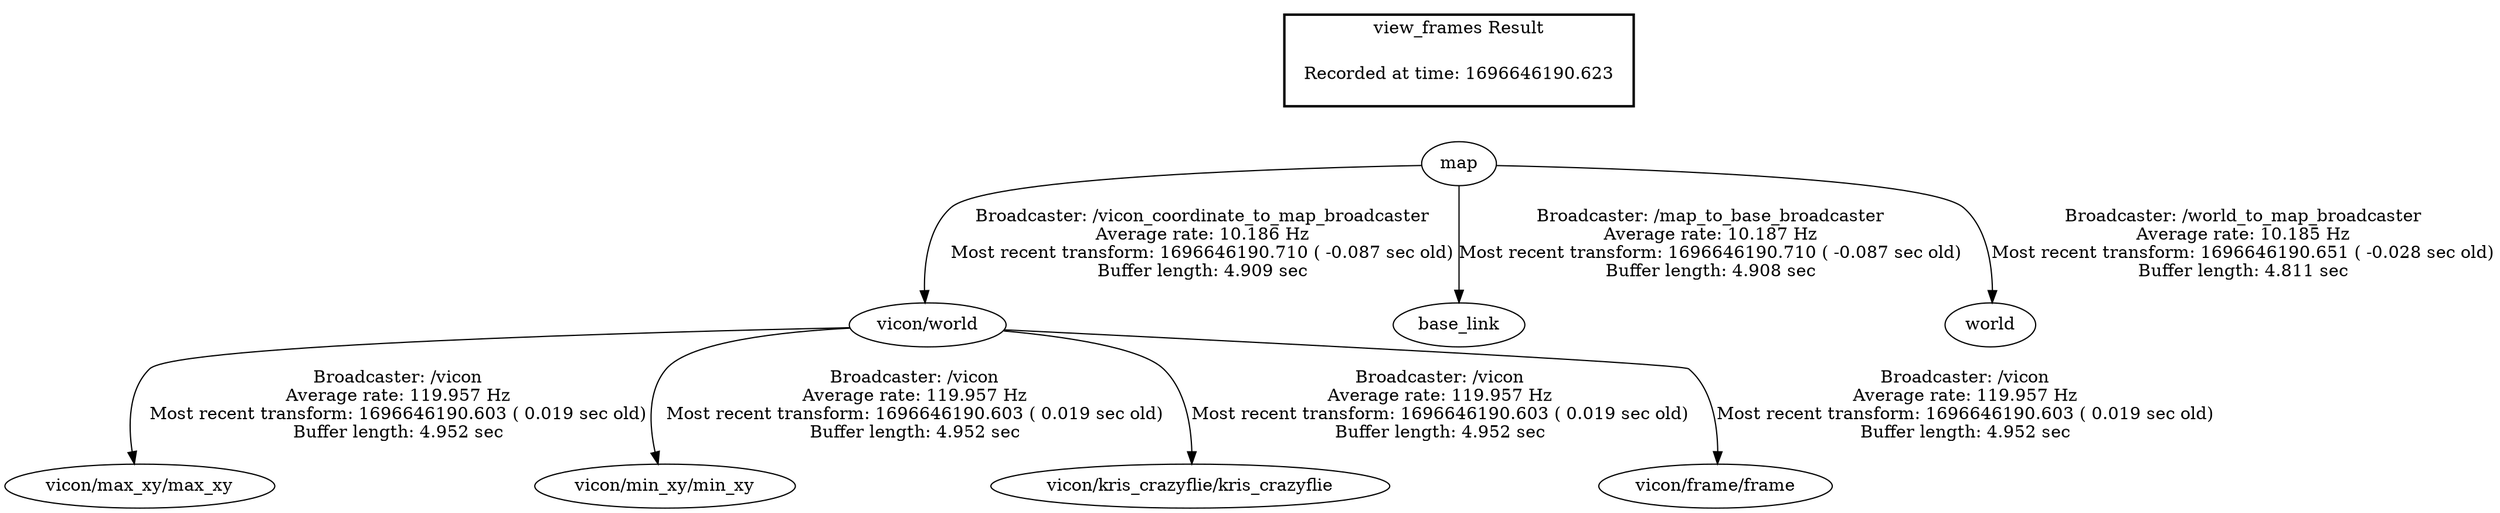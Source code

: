 digraph G {
"vicon/world" -> "vicon/max_xy/max_xy"[label="Broadcaster: /vicon\nAverage rate: 119.957 Hz\nMost recent transform: 1696646190.603 ( 0.019 sec old)\nBuffer length: 4.952 sec\n"];
"map" -> "vicon/world"[label="Broadcaster: /vicon_coordinate_to_map_broadcaster\nAverage rate: 10.186 Hz\nMost recent transform: 1696646190.710 ( -0.087 sec old)\nBuffer length: 4.909 sec\n"];
"vicon/world" -> "vicon/min_xy/min_xy"[label="Broadcaster: /vicon\nAverage rate: 119.957 Hz\nMost recent transform: 1696646190.603 ( 0.019 sec old)\nBuffer length: 4.952 sec\n"];
"vicon/world" -> "vicon/kris_crazyflie/kris_crazyflie"[label="Broadcaster: /vicon\nAverage rate: 119.957 Hz\nMost recent transform: 1696646190.603 ( 0.019 sec old)\nBuffer length: 4.952 sec\n"];
"vicon/world" -> "vicon/frame/frame"[label="Broadcaster: /vicon\nAverage rate: 119.957 Hz\nMost recent transform: 1696646190.603 ( 0.019 sec old)\nBuffer length: 4.952 sec\n"];
"map" -> "base_link"[label="Broadcaster: /map_to_base_broadcaster\nAverage rate: 10.187 Hz\nMost recent transform: 1696646190.710 ( -0.087 sec old)\nBuffer length: 4.908 sec\n"];
"map" -> "world"[label="Broadcaster: /world_to_map_broadcaster\nAverage rate: 10.185 Hz\nMost recent transform: 1696646190.651 ( -0.028 sec old)\nBuffer length: 4.811 sec\n"];
edge [style=invis];
 subgraph cluster_legend { style=bold; color=black; label ="view_frames Result";
"Recorded at time: 1696646190.623"[ shape=plaintext ] ;
 }->"map";
}